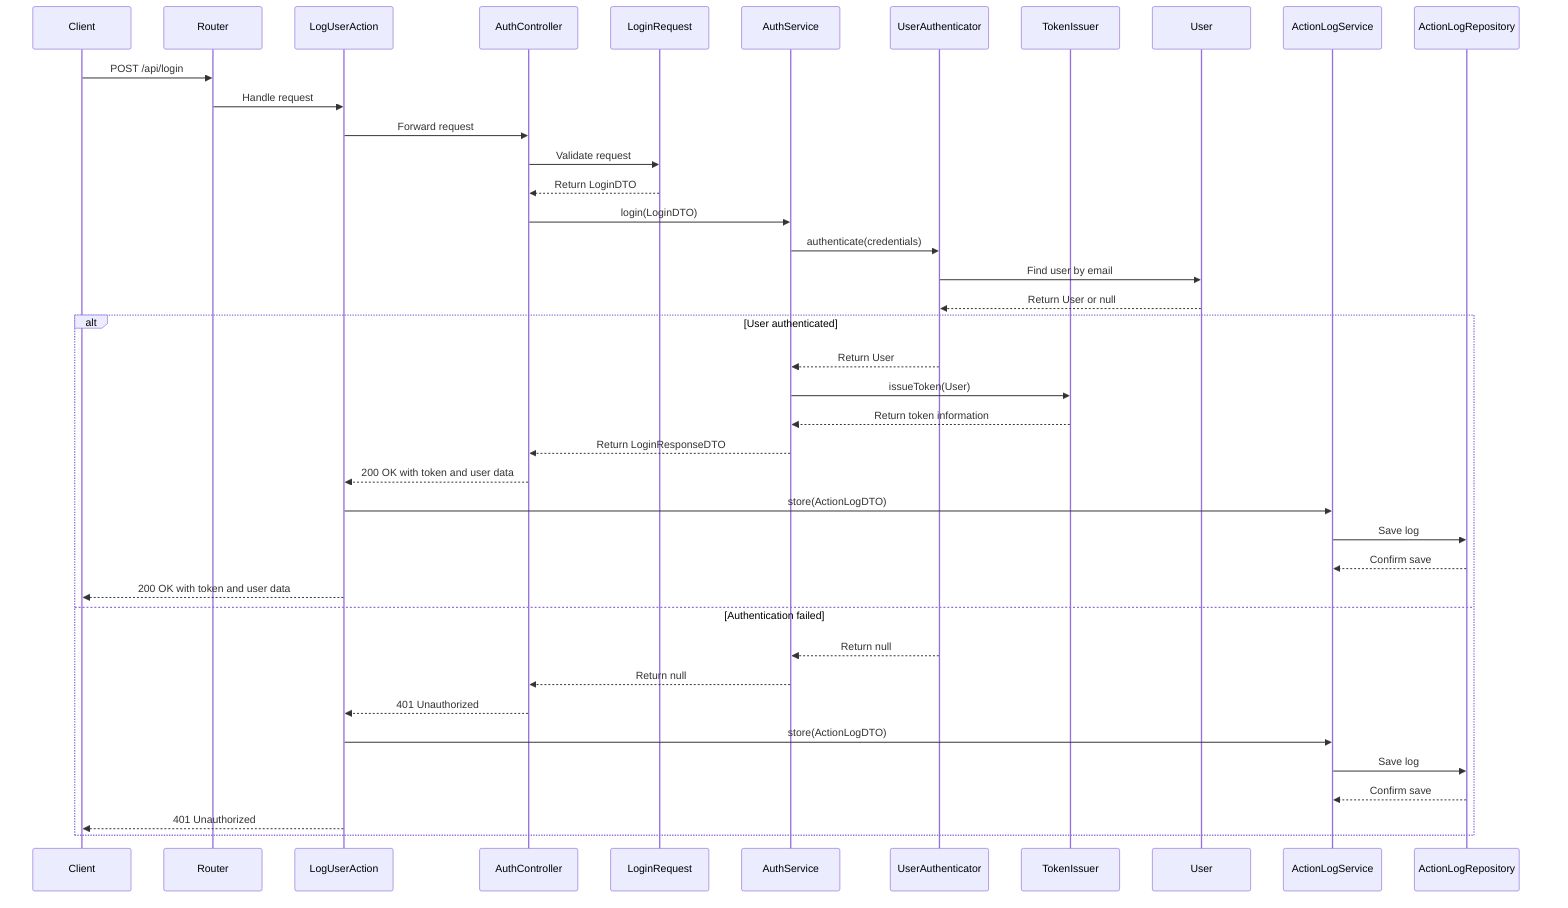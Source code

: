 %% Diagram of the login process

sequenceDiagram
    participant Client
    participant Router
    participant LogUserAction
    participant AuthController
    participant LoginRequest
    participant AuthService
    participant UserAuthenticator
    participant TokenIssuer
    participant User
    participant ActionLogService
    participant ActionLogRepository

    Client->>Router: POST /api/login
    Router->>LogUserAction: Handle request
    LogUserAction->>AuthController: Forward request
    
    AuthController->>LoginRequest: Validate request
    LoginRequest-->>AuthController: Return LoginDTO
    
    AuthController->>AuthService: login(LoginDTO)
    AuthService->>UserAuthenticator: authenticate(credentials)
    UserAuthenticator->>User: Find user by email
    User-->>UserAuthenticator: Return User or null
    
    alt User authenticated
        UserAuthenticator-->>AuthService: Return User
        AuthService->>TokenIssuer: issueToken(User)
        TokenIssuer-->>AuthService: Return token information
        AuthService-->>AuthController: Return LoginResponseDTO
        AuthController-->>LogUserAction: 200 OK with token and user data
        
        LogUserAction->>ActionLogService: store(ActionLogDTO)
        ActionLogService->>ActionLogRepository: Save log
        ActionLogRepository-->>ActionLogService: Confirm save
        
        LogUserAction-->>Client: 200 OK with token and user data
    else Authentication failed
        UserAuthenticator-->>AuthService: Return null
        AuthService-->>AuthController: Return null
        AuthController-->>LogUserAction: 401 Unauthorized
        
        LogUserAction->>ActionLogService: store(ActionLogDTO)
        ActionLogService->>ActionLogRepository: Save log
        ActionLogRepository-->>ActionLogService: Confirm save
        
        LogUserAction-->>Client: 401 Unauthorized
    end